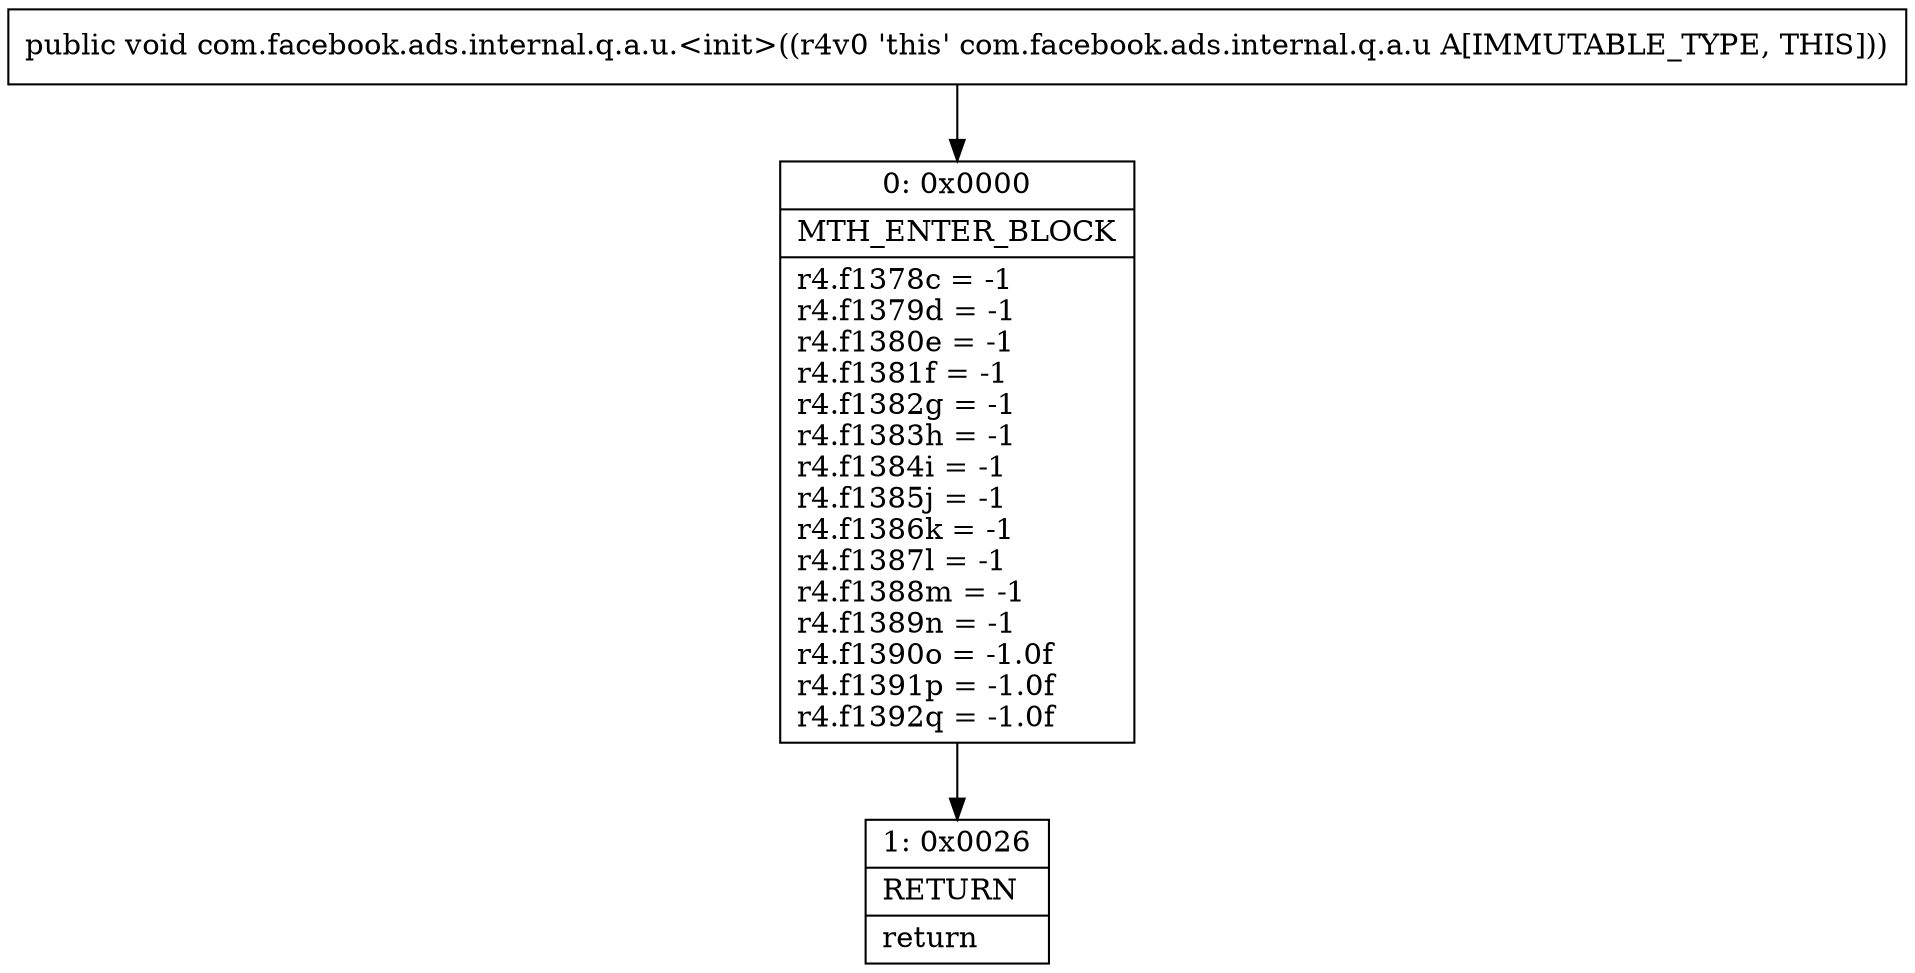digraph "CFG forcom.facebook.ads.internal.q.a.u.\<init\>()V" {
Node_0 [shape=record,label="{0\:\ 0x0000|MTH_ENTER_BLOCK\l|r4.f1378c = \-1\lr4.f1379d = \-1\lr4.f1380e = \-1\lr4.f1381f = \-1\lr4.f1382g = \-1\lr4.f1383h = \-1\lr4.f1384i = \-1\lr4.f1385j = \-1\lr4.f1386k = \-1\lr4.f1387l = \-1\lr4.f1388m = \-1\lr4.f1389n = \-1\lr4.f1390o = \-1.0f\lr4.f1391p = \-1.0f\lr4.f1392q = \-1.0f\l}"];
Node_1 [shape=record,label="{1\:\ 0x0026|RETURN\l|return\l}"];
MethodNode[shape=record,label="{public void com.facebook.ads.internal.q.a.u.\<init\>((r4v0 'this' com.facebook.ads.internal.q.a.u A[IMMUTABLE_TYPE, THIS])) }"];
MethodNode -> Node_0;
Node_0 -> Node_1;
}

